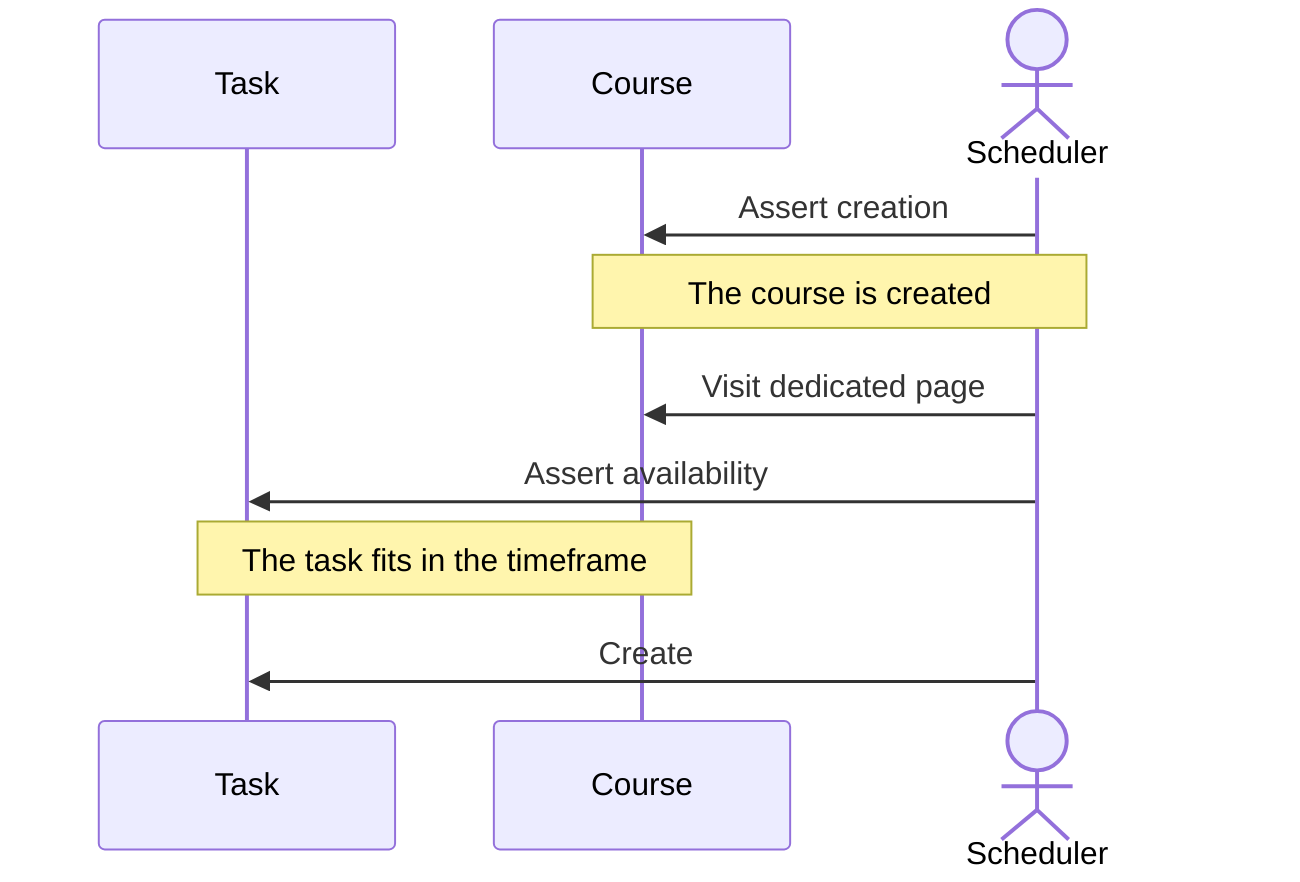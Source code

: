 sequenceDiagram
  participant Task
  participant Course
  actor Scheduler

  Scheduler ->> Course: Assert creation
  Note over Scheduler, Course: The course is created
  Scheduler ->> Course: Visit dedicated page
  Scheduler ->> Task: Assert availability
  Note over Task, Course: The task fits in the timeframe
  Scheduler ->> Task: Create